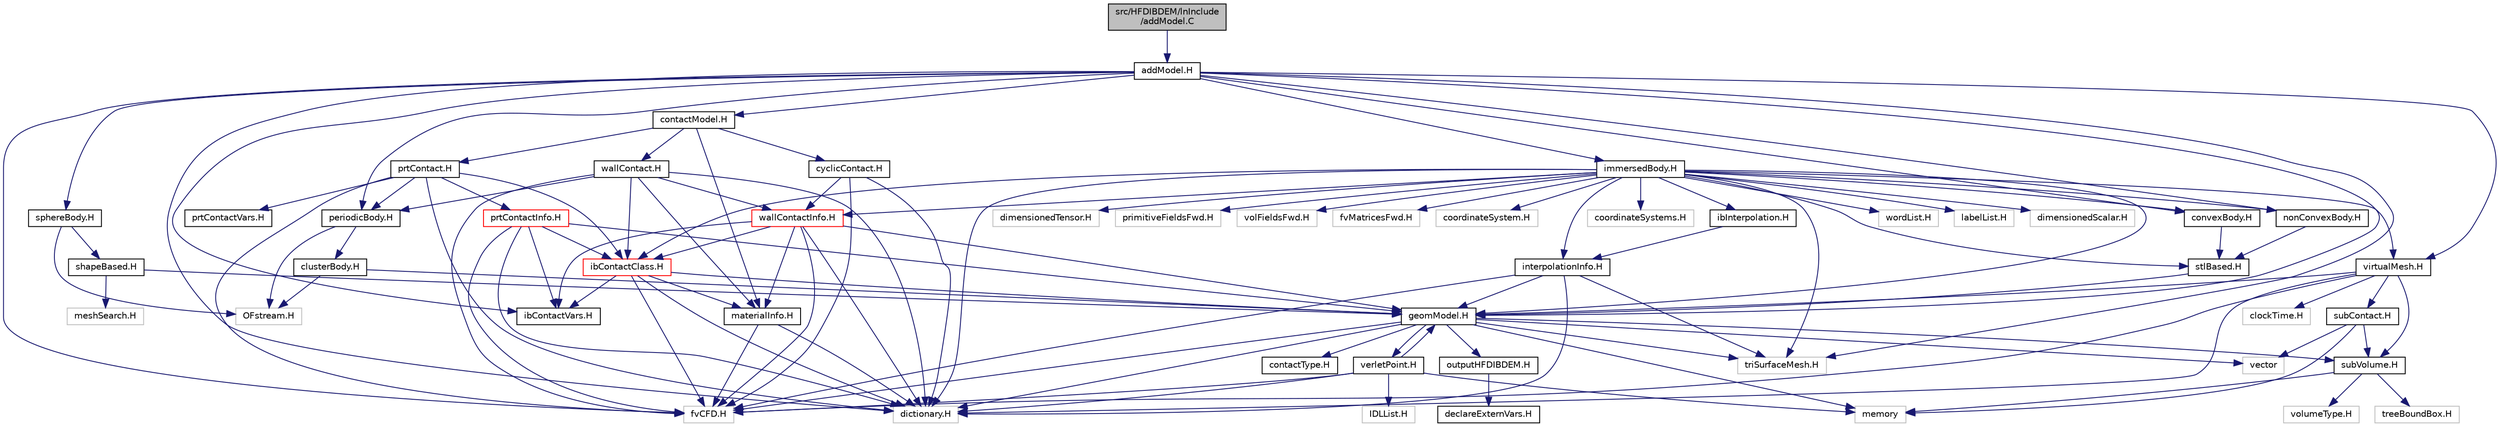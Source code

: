 digraph "src/HFDIBDEM/lnInclude/addModel.C"
{
 // LATEX_PDF_SIZE
  edge [fontname="Helvetica",fontsize="10",labelfontname="Helvetica",labelfontsize="10"];
  node [fontname="Helvetica",fontsize="10",shape=record];
  Node1 [label="src/HFDIBDEM/lnInclude\l/addModel.C",height=0.2,width=0.4,color="black", fillcolor="grey75", style="filled", fontcolor="black",tooltip=" "];
  Node1 -> Node2 [color="midnightblue",fontsize="10",style="solid"];
  Node2 [label="addModel.H",height=0.2,width=0.4,color="black", fillcolor="white", style="filled",URL="$lnInclude_2addModel_8H.html",tooltip=" "];
  Node2 -> Node3 [color="midnightblue",fontsize="10",style="solid"];
  Node3 [label="dictionary.H",height=0.2,width=0.4,color="grey75", fillcolor="white", style="filled",tooltip=" "];
  Node2 -> Node4 [color="midnightblue",fontsize="10",style="solid"];
  Node4 [label="fvCFD.H",height=0.2,width=0.4,color="grey75", fillcolor="white", style="filled",tooltip=" "];
  Node2 -> Node5 [color="midnightblue",fontsize="10",style="solid"];
  Node5 [label="triSurfaceMesh.H",height=0.2,width=0.4,color="grey75", fillcolor="white", style="filled",tooltip=" "];
  Node2 -> Node6 [color="midnightblue",fontsize="10",style="solid"];
  Node6 [label="geomModel.H",height=0.2,width=0.4,color="black", fillcolor="white", style="filled",URL="$lnInclude_2geomModel_8H.html",tooltip=" "];
  Node6 -> Node7 [color="midnightblue",fontsize="10",style="solid"];
  Node7 [label="vector",height=0.2,width=0.4,color="grey75", fillcolor="white", style="filled",tooltip=" "];
  Node6 -> Node8 [color="midnightblue",fontsize="10",style="solid"];
  Node8 [label="memory",height=0.2,width=0.4,color="grey75", fillcolor="white", style="filled",tooltip=" "];
  Node6 -> Node3 [color="midnightblue",fontsize="10",style="solid"];
  Node6 -> Node4 [color="midnightblue",fontsize="10",style="solid"];
  Node6 -> Node5 [color="midnightblue",fontsize="10",style="solid"];
  Node6 -> Node9 [color="midnightblue",fontsize="10",style="solid"];
  Node9 [label="contactType.H",height=0.2,width=0.4,color="black", fillcolor="white", style="filled",URL="$lnInclude_2contactType_8H.html",tooltip=" "];
  Node6 -> Node10 [color="midnightblue",fontsize="10",style="solid"];
  Node10 [label="subVolume.H",height=0.2,width=0.4,color="black", fillcolor="white", style="filled",URL="$lnInclude_2subVolume_8H.html",tooltip=" "];
  Node10 -> Node11 [color="midnightblue",fontsize="10",style="solid"];
  Node11 [label="treeBoundBox.H",height=0.2,width=0.4,color="grey75", fillcolor="white", style="filled",tooltip=" "];
  Node10 -> Node12 [color="midnightblue",fontsize="10",style="solid"];
  Node12 [label="volumeType.H",height=0.2,width=0.4,color="grey75", fillcolor="white", style="filled",tooltip=" "];
  Node10 -> Node8 [color="midnightblue",fontsize="10",style="solid"];
  Node6 -> Node13 [color="midnightblue",fontsize="10",style="solid"];
  Node13 [label="verletPoint.H",height=0.2,width=0.4,color="black", fillcolor="white", style="filled",URL="$lnInclude_2verletPoint_8H.html",tooltip=" "];
  Node13 -> Node3 [color="midnightblue",fontsize="10",style="solid"];
  Node13 -> Node14 [color="midnightblue",fontsize="10",style="solid"];
  Node14 [label="IDLList.H",height=0.2,width=0.4,color="grey75", fillcolor="white", style="filled",tooltip=" "];
  Node13 -> Node4 [color="midnightblue",fontsize="10",style="solid"];
  Node13 -> Node6 [color="midnightblue",fontsize="10",style="solid"];
  Node13 -> Node8 [color="midnightblue",fontsize="10",style="solid"];
  Node6 -> Node15 [color="midnightblue",fontsize="10",style="solid"];
  Node15 [label="outputHFDIBDEM.H",height=0.2,width=0.4,color="black", fillcolor="white", style="filled",URL="$lnInclude_2outputHFDIBDEM_8H.html",tooltip=" "];
  Node15 -> Node16 [color="midnightblue",fontsize="10",style="solid"];
  Node16 [label="declareExternVars.H",height=0.2,width=0.4,color="black", fillcolor="white", style="filled",URL="$lnInclude_2declareExternVars_8H.html",tooltip=" "];
  Node2 -> Node17 [color="midnightblue",fontsize="10",style="solid"];
  Node17 [label="convexBody.H",height=0.2,width=0.4,color="black", fillcolor="white", style="filled",URL="$lnInclude_2convexBody_8H.html",tooltip=" "];
  Node17 -> Node18 [color="midnightblue",fontsize="10",style="solid"];
  Node18 [label="stlBased.H",height=0.2,width=0.4,color="black", fillcolor="white", style="filled",URL="$lnInclude_2stlBased_8H.html",tooltip=" "];
  Node18 -> Node6 [color="midnightblue",fontsize="10",style="solid"];
  Node2 -> Node19 [color="midnightblue",fontsize="10",style="solid"];
  Node19 [label="nonConvexBody.H",height=0.2,width=0.4,color="black", fillcolor="white", style="filled",URL="$lnInclude_2nonConvexBody_8H.html",tooltip=" "];
  Node19 -> Node18 [color="midnightblue",fontsize="10",style="solid"];
  Node2 -> Node20 [color="midnightblue",fontsize="10",style="solid"];
  Node20 [label="sphereBody.H",height=0.2,width=0.4,color="black", fillcolor="white", style="filled",URL="$lnInclude_2sphereBody_8H.html",tooltip=" "];
  Node20 -> Node21 [color="midnightblue",fontsize="10",style="solid"];
  Node21 [label="shapeBased.H",height=0.2,width=0.4,color="black", fillcolor="white", style="filled",URL="$lnInclude_2shapeBased_8H.html",tooltip=" "];
  Node21 -> Node6 [color="midnightblue",fontsize="10",style="solid"];
  Node21 -> Node22 [color="midnightblue",fontsize="10",style="solid"];
  Node22 [label="meshSearch.H",height=0.2,width=0.4,color="grey75", fillcolor="white", style="filled",tooltip=" "];
  Node20 -> Node23 [color="midnightblue",fontsize="10",style="solid"];
  Node23 [label="OFstream.H",height=0.2,width=0.4,color="grey75", fillcolor="white", style="filled",tooltip=" "];
  Node2 -> Node24 [color="midnightblue",fontsize="10",style="solid"];
  Node24 [label="periodicBody.H",height=0.2,width=0.4,color="black", fillcolor="white", style="filled",URL="$lnInclude_2periodicBody_8H.html",tooltip=" "];
  Node24 -> Node25 [color="midnightblue",fontsize="10",style="solid"];
  Node25 [label="clusterBody.H",height=0.2,width=0.4,color="black", fillcolor="white", style="filled",URL="$lnInclude_2clusterBody_8H.html",tooltip=" "];
  Node25 -> Node6 [color="midnightblue",fontsize="10",style="solid"];
  Node25 -> Node23 [color="midnightblue",fontsize="10",style="solid"];
  Node24 -> Node23 [color="midnightblue",fontsize="10",style="solid"];
  Node2 -> Node26 [color="midnightblue",fontsize="10",style="solid"];
  Node26 [label="contactModel.H",height=0.2,width=0.4,color="black", fillcolor="white", style="filled",URL="$lnInclude_2contactModel_8H.html",tooltip=" "];
  Node26 -> Node27 [color="midnightblue",fontsize="10",style="solid"];
  Node27 [label="prtContact.H",height=0.2,width=0.4,color="black", fillcolor="white", style="filled",URL="$lnInclude_2prtContact_8H.html",tooltip=" "];
  Node27 -> Node3 [color="midnightblue",fontsize="10",style="solid"];
  Node27 -> Node4 [color="midnightblue",fontsize="10",style="solid"];
  Node27 -> Node28 [color="midnightblue",fontsize="10",style="solid"];
  Node28 [label="ibContactClass.H",height=0.2,width=0.4,color="red", fillcolor="white", style="filled",URL="$lnInclude_2ibContactClass_8H.html",tooltip=" "];
  Node28 -> Node3 [color="midnightblue",fontsize="10",style="solid"];
  Node28 -> Node4 [color="midnightblue",fontsize="10",style="solid"];
  Node28 -> Node6 [color="midnightblue",fontsize="10",style="solid"];
  Node28 -> Node29 [color="midnightblue",fontsize="10",style="solid"];
  Node29 [label="ibContactVars.H",height=0.2,width=0.4,color="black", fillcolor="white", style="filled",URL="$lnInclude_2ibContactVars_8H.html",tooltip=" "];
  Node28 -> Node32 [color="midnightblue",fontsize="10",style="solid"];
  Node32 [label="materialInfo.H",height=0.2,width=0.4,color="black", fillcolor="white", style="filled",URL="$lnInclude_2materialInfo_8H.html",tooltip=" "];
  Node32 -> Node3 [color="midnightblue",fontsize="10",style="solid"];
  Node32 -> Node4 [color="midnightblue",fontsize="10",style="solid"];
  Node27 -> Node33 [color="midnightblue",fontsize="10",style="solid"];
  Node33 [label="prtContactVars.H",height=0.2,width=0.4,color="black", fillcolor="white", style="filled",URL="$lnInclude_2prtContactVars_8H.html",tooltip=" "];
  Node27 -> Node34 [color="midnightblue",fontsize="10",style="solid"];
  Node34 [label="prtContactInfo.H",height=0.2,width=0.4,color="red", fillcolor="white", style="filled",URL="$lnInclude_2prtContactInfo_8H.html",tooltip=" "];
  Node34 -> Node3 [color="midnightblue",fontsize="10",style="solid"];
  Node34 -> Node4 [color="midnightblue",fontsize="10",style="solid"];
  Node34 -> Node6 [color="midnightblue",fontsize="10",style="solid"];
  Node34 -> Node29 [color="midnightblue",fontsize="10",style="solid"];
  Node34 -> Node28 [color="midnightblue",fontsize="10",style="solid"];
  Node27 -> Node24 [color="midnightblue",fontsize="10",style="solid"];
  Node26 -> Node40 [color="midnightblue",fontsize="10",style="solid"];
  Node40 [label="wallContact.H",height=0.2,width=0.4,color="black", fillcolor="white", style="filled",URL="$lnInclude_2wallContact_8H.html",tooltip=" "];
  Node40 -> Node3 [color="midnightblue",fontsize="10",style="solid"];
  Node40 -> Node4 [color="midnightblue",fontsize="10",style="solid"];
  Node40 -> Node28 [color="midnightblue",fontsize="10",style="solid"];
  Node40 -> Node32 [color="midnightblue",fontsize="10",style="solid"];
  Node40 -> Node41 [color="midnightblue",fontsize="10",style="solid"];
  Node41 [label="wallContactInfo.H",height=0.2,width=0.4,color="red", fillcolor="white", style="filled",URL="$lnInclude_2wallContactInfo_8H.html",tooltip=" "];
  Node41 -> Node3 [color="midnightblue",fontsize="10",style="solid"];
  Node41 -> Node4 [color="midnightblue",fontsize="10",style="solid"];
  Node41 -> Node6 [color="midnightblue",fontsize="10",style="solid"];
  Node41 -> Node29 [color="midnightblue",fontsize="10",style="solid"];
  Node41 -> Node28 [color="midnightblue",fontsize="10",style="solid"];
  Node41 -> Node32 [color="midnightblue",fontsize="10",style="solid"];
  Node40 -> Node24 [color="midnightblue",fontsize="10",style="solid"];
  Node26 -> Node49 [color="midnightblue",fontsize="10",style="solid"];
  Node49 [label="cyclicContact.H",height=0.2,width=0.4,color="black", fillcolor="white", style="filled",URL="$lnInclude_2cyclicContact_8H.html",tooltip=" "];
  Node49 -> Node3 [color="midnightblue",fontsize="10",style="solid"];
  Node49 -> Node4 [color="midnightblue",fontsize="10",style="solid"];
  Node49 -> Node41 [color="midnightblue",fontsize="10",style="solid"];
  Node26 -> Node32 [color="midnightblue",fontsize="10",style="solid"];
  Node2 -> Node50 [color="midnightblue",fontsize="10",style="solid"];
  Node50 [label="immersedBody.H",height=0.2,width=0.4,color="black", fillcolor="white", style="filled",URL="$lnInclude_2immersedBody_8H.html",tooltip=" "];
  Node50 -> Node3 [color="midnightblue",fontsize="10",style="solid"];
  Node50 -> Node51 [color="midnightblue",fontsize="10",style="solid"];
  Node51 [label="coordinateSystem.H",height=0.2,width=0.4,color="grey75", fillcolor="white", style="filled",tooltip=" "];
  Node50 -> Node52 [color="midnightblue",fontsize="10",style="solid"];
  Node52 [label="coordinateSystems.H",height=0.2,width=0.4,color="grey75", fillcolor="white", style="filled",tooltip=" "];
  Node50 -> Node53 [color="midnightblue",fontsize="10",style="solid"];
  Node53 [label="wordList.H",height=0.2,width=0.4,color="grey75", fillcolor="white", style="filled",tooltip=" "];
  Node50 -> Node54 [color="midnightblue",fontsize="10",style="solid"];
  Node54 [label="labelList.H",height=0.2,width=0.4,color="grey75", fillcolor="white", style="filled",tooltip=" "];
  Node50 -> Node55 [color="midnightblue",fontsize="10",style="solid"];
  Node55 [label="dimensionedScalar.H",height=0.2,width=0.4,color="grey75", fillcolor="white", style="filled",tooltip=" "];
  Node50 -> Node56 [color="midnightblue",fontsize="10",style="solid"];
  Node56 [label="dimensionedTensor.H",height=0.2,width=0.4,color="grey75", fillcolor="white", style="filled",tooltip=" "];
  Node50 -> Node57 [color="midnightblue",fontsize="10",style="solid"];
  Node57 [label="primitiveFieldsFwd.H",height=0.2,width=0.4,color="grey75", fillcolor="white", style="filled",tooltip=" "];
  Node50 -> Node58 [color="midnightblue",fontsize="10",style="solid"];
  Node58 [label="volFieldsFwd.H",height=0.2,width=0.4,color="grey75", fillcolor="white", style="filled",tooltip=" "];
  Node50 -> Node59 [color="midnightblue",fontsize="10",style="solid"];
  Node59 [label="fvMatricesFwd.H",height=0.2,width=0.4,color="grey75", fillcolor="white", style="filled",tooltip=" "];
  Node50 -> Node5 [color="midnightblue",fontsize="10",style="solid"];
  Node50 -> Node6 [color="midnightblue",fontsize="10",style="solid"];
  Node50 -> Node18 [color="midnightblue",fontsize="10",style="solid"];
  Node50 -> Node17 [color="midnightblue",fontsize="10",style="solid"];
  Node50 -> Node19 [color="midnightblue",fontsize="10",style="solid"];
  Node50 -> Node28 [color="midnightblue",fontsize="10",style="solid"];
  Node50 -> Node41 [color="midnightblue",fontsize="10",style="solid"];
  Node50 -> Node60 [color="midnightblue",fontsize="10",style="solid"];
  Node60 [label="interpolationInfo.H",height=0.2,width=0.4,color="black", fillcolor="white", style="filled",URL="$lnInclude_2interpolationInfo_8H.html",tooltip=" "];
  Node60 -> Node3 [color="midnightblue",fontsize="10",style="solid"];
  Node60 -> Node4 [color="midnightblue",fontsize="10",style="solid"];
  Node60 -> Node5 [color="midnightblue",fontsize="10",style="solid"];
  Node60 -> Node6 [color="midnightblue",fontsize="10",style="solid"];
  Node50 -> Node61 [color="midnightblue",fontsize="10",style="solid"];
  Node61 [label="ibInterpolation.H",height=0.2,width=0.4,color="black", fillcolor="white", style="filled",URL="$lnInclude_2ibInterpolation_8H.html",tooltip=" "];
  Node61 -> Node60 [color="midnightblue",fontsize="10",style="solid"];
  Node50 -> Node36 [color="midnightblue",fontsize="10",style="solid"];
  Node36 [label="virtualMesh.H",height=0.2,width=0.4,color="black", fillcolor="white", style="filled",URL="$lnInclude_2virtualMesh_8H.html",tooltip=" "];
  Node36 -> Node3 [color="midnightblue",fontsize="10",style="solid"];
  Node36 -> Node4 [color="midnightblue",fontsize="10",style="solid"];
  Node36 -> Node6 [color="midnightblue",fontsize="10",style="solid"];
  Node36 -> Node37 [color="midnightblue",fontsize="10",style="solid"];
  Node37 [label="clockTime.H",height=0.2,width=0.4,color="grey75", fillcolor="white", style="filled",tooltip=" "];
  Node36 -> Node10 [color="midnightblue",fontsize="10",style="solid"];
  Node36 -> Node38 [color="midnightblue",fontsize="10",style="solid"];
  Node38 [label="subContact.H",height=0.2,width=0.4,color="black", fillcolor="white", style="filled",URL="$lnInclude_2subContact_8H.html",tooltip=" "];
  Node38 -> Node10 [color="midnightblue",fontsize="10",style="solid"];
  Node38 -> Node8 [color="midnightblue",fontsize="10",style="solid"];
  Node38 -> Node7 [color="midnightblue",fontsize="10",style="solid"];
  Node2 -> Node29 [color="midnightblue",fontsize="10",style="solid"];
  Node2 -> Node36 [color="midnightblue",fontsize="10",style="solid"];
}
